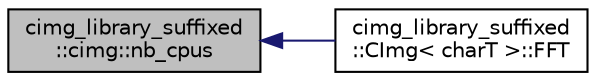 digraph "cimg_library_suffixed::cimg::nb_cpus"
{
 // INTERACTIVE_SVG=YES
  edge [fontname="Helvetica",fontsize="10",labelfontname="Helvetica",labelfontsize="10"];
  node [fontname="Helvetica",fontsize="10",shape=record];
  rankdir="LR";
  Node2955 [label="cimg_library_suffixed\l::cimg::nb_cpus",height=0.2,width=0.4,color="black", fillcolor="grey75", style="filled", fontcolor="black"];
  Node2955 -> Node2956 [dir="back",color="midnightblue",fontsize="10",style="solid",fontname="Helvetica"];
  Node2956 [label="cimg_library_suffixed\l::CImg\< charT \>::FFT",height=0.2,width=0.4,color="black", fillcolor="white", style="filled",URL="$structcimg__library__suffixed_1_1_c_img.html#ae4263ce4b6b6549bc9165a2cf970d83f",tooltip="Compute n-d Fast Fourier Transform. "];
}

